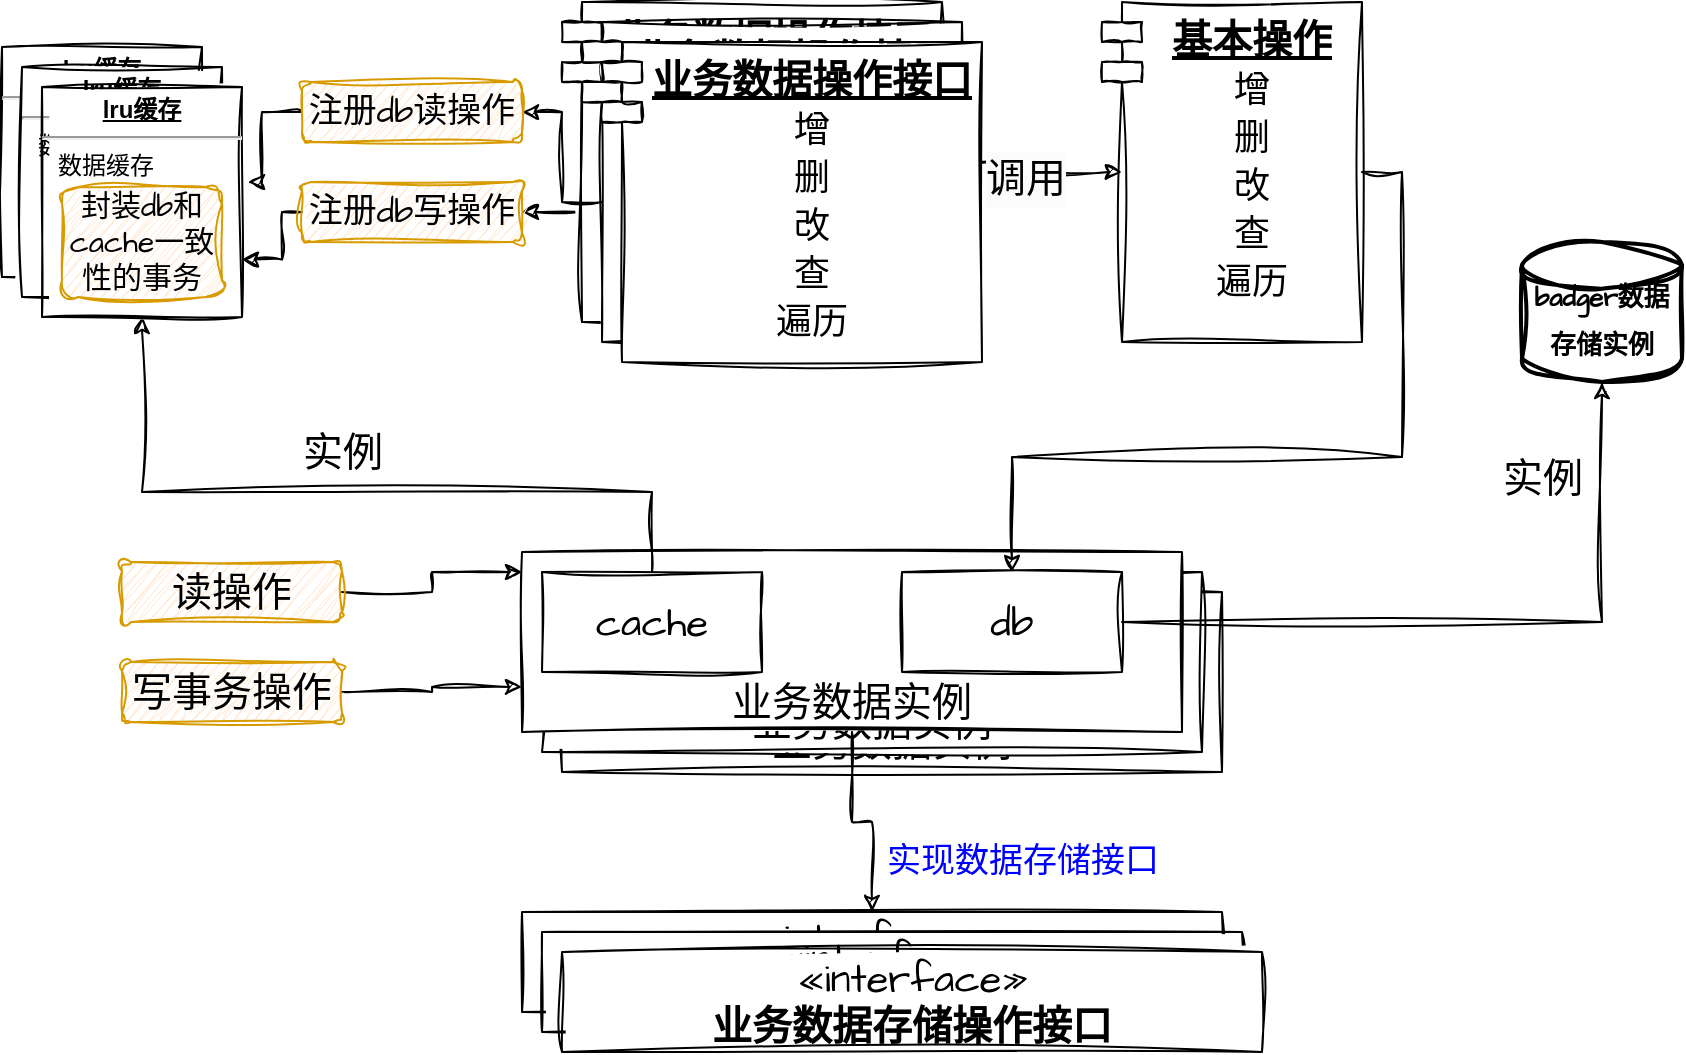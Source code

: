 <mxfile version="21.2.9" type="github">
  <diagram name="第 1 页" id="E3n1WXMuvQouduq9jZph">
    <mxGraphModel dx="1129" dy="673" grid="1" gridSize="10" guides="1" tooltips="1" connect="1" arrows="1" fold="1" page="1" pageScale="1" pageWidth="827" pageHeight="1169" math="0" shadow="0">
      <root>
        <mxCell id="0" />
        <mxCell id="1" parent="0" />
        <mxCell id="znZ222ZgF7L_4XlqrHwq-1" value="业务数据实例" style="html=1;whiteSpace=wrap;sketch=1;hachureGap=4;jiggle=2;curveFitting=1;fontFamily=Architects Daughter;fontSource=https%3A%2F%2Ffonts.googleapis.com%2Fcss%3Ffamily%3DArchitects%2BDaughter;fontSize=20;verticalAlign=bottom;" vertex="1" parent="1">
          <mxGeometry x="560" y="445" width="330" height="90" as="geometry" />
        </mxCell>
        <mxCell id="znZ222ZgF7L_4XlqrHwq-2" value="业务数据实例" style="html=1;whiteSpace=wrap;sketch=1;hachureGap=4;jiggle=2;curveFitting=1;fontFamily=Architects Daughter;fontSource=https%3A%2F%2Ffonts.googleapis.com%2Fcss%3Ffamily%3DArchitects%2BDaughter;fontSize=20;verticalAlign=bottom;" vertex="1" parent="1">
          <mxGeometry x="550" y="435" width="330" height="90" as="geometry" />
        </mxCell>
        <mxCell id="znZ222ZgF7L_4XlqrHwq-3" style="edgeStyle=orthogonalEdgeStyle;rounded=0;sketch=1;hachureGap=4;jiggle=2;curveFitting=1;orthogonalLoop=1;jettySize=auto;html=1;entryX=0.5;entryY=0;entryDx=0;entryDy=0;fontFamily=Architects Daughter;fontSource=https%3A%2F%2Ffonts.googleapis.com%2Fcss%3Ffamily%3DArchitects%2BDaughter;fontSize=16;" edge="1" parent="1" source="znZ222ZgF7L_4XlqrHwq-11" target="znZ222ZgF7L_4XlqrHwq-8">
          <mxGeometry relative="1" as="geometry" />
        </mxCell>
        <mxCell id="znZ222ZgF7L_4XlqrHwq-4" value="&lt;font face=&quot;Comic Sans MS&quot;&gt;&lt;u&gt;&lt;b&gt;基本操作&lt;/b&gt;&lt;/u&gt;&lt;/font&gt;&lt;br&gt;&lt;font style=&quot;font-size: 18px;&quot; face=&quot;Comic Sans MS&quot;&gt;增&lt;br&gt;删&lt;br&gt;改&lt;br&gt;查&lt;br&gt;遍历&lt;/font&gt;" style="shape=module;align=left;spacingLeft=20;align=center;verticalAlign=top;whiteSpace=wrap;html=1;sketch=1;hachureGap=4;jiggle=2;curveFitting=1;fontFamily=Architects Daughter;fontSource=https%3A%2F%2Ffonts.googleapis.com%2Fcss%3Ffamily%3DArchitects%2BDaughter;fontSize=20;" vertex="1" parent="1">
          <mxGeometry x="830" y="150" width="130" height="170" as="geometry" />
        </mxCell>
        <mxCell id="znZ222ZgF7L_4XlqrHwq-5" style="edgeStyle=orthogonalEdgeStyle;rounded=0;sketch=1;hachureGap=4;jiggle=2;curveFitting=1;orthogonalLoop=1;jettySize=auto;html=1;entryX=0;entryY=0.5;entryDx=10;entryDy=0;entryPerimeter=0;fontFamily=Architects Daughter;fontSource=https%3A%2F%2Ffonts.googleapis.com%2Fcss%3Ffamily%3DArchitects%2BDaughter;fontSize=16;" edge="1" parent="1" source="znZ222ZgF7L_4XlqrHwq-7" target="znZ222ZgF7L_4XlqrHwq-4">
          <mxGeometry relative="1" as="geometry" />
        </mxCell>
        <mxCell id="znZ222ZgF7L_4XlqrHwq-6" style="edgeStyle=orthogonalEdgeStyle;rounded=0;sketch=1;hachureGap=4;jiggle=2;curveFitting=1;orthogonalLoop=1;jettySize=auto;html=1;exitX=0;exitY=0.75;exitDx=10;exitDy=0;exitPerimeter=0;entryX=1;entryY=0.5;entryDx=0;entryDy=0;fontFamily=Architects Daughter;fontSource=https%3A%2F%2Ffonts.googleapis.com%2Fcss%3Ffamily%3DArchitects%2BDaughter;fontSize=16;" edge="1" parent="1" source="znZ222ZgF7L_4XlqrHwq-7" target="znZ222ZgF7L_4XlqrHwq-35">
          <mxGeometry relative="1" as="geometry">
            <Array as="points">
              <mxPoint x="570" y="255" />
            </Array>
          </mxGeometry>
        </mxCell>
        <mxCell id="znZ222ZgF7L_4XlqrHwq-7" value="&lt;font face=&quot;Comic Sans MS&quot;&gt;&lt;u&gt;&lt;b&gt;业务数据操作接口&lt;/b&gt;&lt;/u&gt;&lt;/font&gt;&lt;br&gt;&lt;font style=&quot;font-size: 18px;&quot; face=&quot;Comic Sans MS&quot;&gt;增&lt;br&gt;删&lt;br&gt;改&lt;br&gt;查&lt;br&gt;遍历&lt;/font&gt;" style="shape=module;align=left;spacingLeft=20;align=center;verticalAlign=top;whiteSpace=wrap;html=1;sketch=1;hachureGap=4;jiggle=2;curveFitting=1;fontFamily=Architects Daughter;fontSource=https%3A%2F%2Ffonts.googleapis.com%2Fcss%3Ffamily%3DArchitects%2BDaughter;fontSize=20;" vertex="1" parent="1">
          <mxGeometry x="560" y="150" width="190" height="160" as="geometry" />
        </mxCell>
        <mxCell id="znZ222ZgF7L_4XlqrHwq-8" value="«interface»&lt;br&gt;&lt;b&gt;业务数据存储操作接口&lt;/b&gt;" style="html=1;whiteSpace=wrap;sketch=1;hachureGap=4;jiggle=2;curveFitting=1;fontFamily=Architects Daughter;fontSource=https%3A%2F%2Ffonts.googleapis.com%2Fcss%3Ffamily%3DArchitects%2BDaughter;fontSize=20;" vertex="1" parent="1">
          <mxGeometry x="540" y="605" width="350" height="50" as="geometry" />
        </mxCell>
        <mxCell id="znZ222ZgF7L_4XlqrHwq-9" value="实现数据存储接口" style="text;html=1;align=center;verticalAlign=middle;resizable=0;points=[];autosize=1;strokeColor=none;fillColor=none;fontSize=17;fontFamily=Architects Daughter;fontColor=#0000FF;" vertex="1" parent="1">
          <mxGeometry x="710" y="565" width="160" height="30" as="geometry" />
        </mxCell>
        <mxCell id="znZ222ZgF7L_4XlqrHwq-10" value="&lt;span style=&quot;color: rgb(0, 0, 0); font-family: &amp;quot;Architects Daughter&amp;quot;; font-size: 20px; font-style: normal; font-variant-ligatures: normal; font-variant-caps: normal; font-weight: 400; letter-spacing: normal; orphans: 2; text-align: center; text-indent: 0px; text-transform: none; widows: 2; word-spacing: 0px; -webkit-text-stroke-width: 0px; background-color: rgb(251, 251, 251); text-decoration-thickness: initial; text-decoration-style: initial; text-decoration-color: initial; float: none; display: inline !important;&quot;&gt;调用&lt;/span&gt;" style="text;whiteSpace=wrap;html=1;fontSize=20;fontFamily=Architects Daughter;" vertex="1" parent="1">
          <mxGeometry x="770" y="220" width="70" height="50" as="geometry" />
        </mxCell>
        <mxCell id="znZ222ZgF7L_4XlqrHwq-11" value="业务数据实例" style="html=1;whiteSpace=wrap;sketch=1;hachureGap=4;jiggle=2;curveFitting=1;fontFamily=Architects Daughter;fontSource=https%3A%2F%2Ffonts.googleapis.com%2Fcss%3Ffamily%3DArchitects%2BDaughter;fontSize=20;verticalAlign=bottom;" vertex="1" parent="1">
          <mxGeometry x="540" y="425" width="330" height="90" as="geometry" />
        </mxCell>
        <mxCell id="znZ222ZgF7L_4XlqrHwq-12" value="&lt;p style=&quot;margin:0px;margin-top:4px;text-align:center;text-decoration:underline;&quot;&gt;&lt;b&gt;lru缓存&lt;/b&gt;&lt;/p&gt;&lt;hr&gt;&lt;p style=&quot;margin:0px;margin-left:8px;&quot;&gt;&lt;span style=&quot;background-color: initial;&quot;&gt;数据缓存&lt;/span&gt;&lt;br&gt;&lt;/p&gt;" style="verticalAlign=top;align=left;overflow=fill;fontSize=12;fontFamily=Helvetica;html=1;whiteSpace=wrap;sketch=1;hachureGap=4;jiggle=2;curveFitting=1;fontSource=https%3A%2F%2Ffonts.googleapis.com%2Fcss%3Ffamily%3DArchitects%2BDaughter;" vertex="1" parent="1">
          <mxGeometry x="280" y="172.5" width="100" height="115" as="geometry" />
        </mxCell>
        <mxCell id="znZ222ZgF7L_4XlqrHwq-13" style="edgeStyle=orthogonalEdgeStyle;rounded=0;sketch=1;hachureGap=4;jiggle=2;curveFitting=1;orthogonalLoop=1;jettySize=auto;html=1;entryX=0.5;entryY=1;entryDx=0;entryDy=0;fontFamily=Architects Daughter;fontSource=https%3A%2F%2Ffonts.googleapis.com%2Fcss%3Ffamily%3DArchitects%2BDaughter;fontSize=16;entryPerimeter=0;" edge="1" parent="1" source="znZ222ZgF7L_4XlqrHwq-14" target="znZ222ZgF7L_4XlqrHwq-22">
          <mxGeometry relative="1" as="geometry">
            <mxPoint x="1075" y="355" as="targetPoint" />
          </mxGeometry>
        </mxCell>
        <mxCell id="znZ222ZgF7L_4XlqrHwq-14" value="db" style="html=1;whiteSpace=wrap;sketch=1;hachureGap=4;jiggle=2;curveFitting=1;fontFamily=Architects Daughter;fontSource=https%3A%2F%2Ffonts.googleapis.com%2Fcss%3Ffamily%3DArchitects%2BDaughter;fontSize=20;" vertex="1" parent="1">
          <mxGeometry x="730" y="435" width="110" height="50" as="geometry" />
        </mxCell>
        <mxCell id="znZ222ZgF7L_4XlqrHwq-15" style="edgeStyle=orthogonalEdgeStyle;rounded=0;sketch=1;hachureGap=4;jiggle=2;curveFitting=1;orthogonalLoop=1;jettySize=auto;html=1;entryX=0.5;entryY=1;entryDx=0;entryDy=0;fontFamily=Architects Daughter;fontSource=https%3A%2F%2Ffonts.googleapis.com%2Fcss%3Ffamily%3DArchitects%2BDaughter;fontSize=16;" edge="1" parent="1" source="znZ222ZgF7L_4XlqrHwq-17" target="znZ222ZgF7L_4XlqrHwq-25">
          <mxGeometry relative="1" as="geometry">
            <Array as="points">
              <mxPoint x="605" y="395" />
              <mxPoint x="350" y="395" />
            </Array>
          </mxGeometry>
        </mxCell>
        <mxCell id="znZ222ZgF7L_4XlqrHwq-16" value="实例" style="edgeLabel;html=1;align=center;verticalAlign=middle;resizable=0;points=[];fontSize=20;fontFamily=Architects Daughter;" vertex="1" connectable="0" parent="znZ222ZgF7L_4XlqrHwq-15">
          <mxGeometry x="0.48" y="-2" relative="1" as="geometry">
            <mxPoint x="88" y="-18" as="offset" />
          </mxGeometry>
        </mxCell>
        <mxCell id="znZ222ZgF7L_4XlqrHwq-17" value="cache" style="html=1;whiteSpace=wrap;sketch=1;hachureGap=4;jiggle=2;curveFitting=1;fontFamily=Architects Daughter;fontSource=https%3A%2F%2Ffonts.googleapis.com%2Fcss%3Ffamily%3DArchitects%2BDaughter;fontSize=20;" vertex="1" parent="1">
          <mxGeometry x="550" y="435" width="110" height="50" as="geometry" />
        </mxCell>
        <mxCell id="znZ222ZgF7L_4XlqrHwq-18" value="实例" style="text;html=1;align=center;verticalAlign=middle;resizable=0;points=[];autosize=1;strokeColor=none;fillColor=none;fontSize=20;fontFamily=Architects Daughter;" vertex="1" parent="1">
          <mxGeometry x="1020" y="368" width="60" height="40" as="geometry" />
        </mxCell>
        <mxCell id="znZ222ZgF7L_4XlqrHwq-19" value="&lt;font face=&quot;Comic Sans MS&quot;&gt;&lt;u&gt;&lt;b&gt;业务数据操作接口&lt;/b&gt;&lt;/u&gt;&lt;/font&gt;&lt;br&gt;&lt;font style=&quot;font-size: 18px;&quot; face=&quot;Comic Sans MS&quot;&gt;增&lt;br&gt;删&lt;br&gt;改&lt;br&gt;查&lt;br&gt;遍历&lt;/font&gt;" style="shape=module;align=left;spacingLeft=20;align=center;verticalAlign=top;whiteSpace=wrap;html=1;sketch=1;hachureGap=4;jiggle=2;curveFitting=1;fontFamily=Architects Daughter;fontSource=https%3A%2F%2Ffonts.googleapis.com%2Fcss%3Ffamily%3DArchitects%2BDaughter;fontSize=20;" vertex="1" parent="1">
          <mxGeometry x="570" y="160" width="190" height="160" as="geometry" />
        </mxCell>
        <mxCell id="znZ222ZgF7L_4XlqrHwq-20" style="edgeStyle=orthogonalEdgeStyle;rounded=0;sketch=1;hachureGap=4;jiggle=2;curveFitting=1;orthogonalLoop=1;jettySize=auto;html=1;entryX=1;entryY=0.5;entryDx=0;entryDy=0;fontFamily=Architects Daughter;fontSource=https%3A%2F%2Ffonts.googleapis.com%2Fcss%3Ffamily%3DArchitects%2BDaughter;fontSize=16;" edge="1" parent="1" source="znZ222ZgF7L_4XlqrHwq-21" target="znZ222ZgF7L_4XlqrHwq-33">
          <mxGeometry relative="1" as="geometry" />
        </mxCell>
        <mxCell id="znZ222ZgF7L_4XlqrHwq-21" value="&lt;font face=&quot;Comic Sans MS&quot;&gt;&lt;u&gt;&lt;b&gt;业务数据操作接口&lt;/b&gt;&lt;/u&gt;&lt;/font&gt;&lt;br&gt;&lt;font style=&quot;font-size: 18px;&quot; face=&quot;Comic Sans MS&quot;&gt;增&lt;br&gt;删&lt;br&gt;改&lt;br&gt;查&lt;br&gt;遍历&lt;/font&gt;" style="shape=module;align=left;spacingLeft=20;align=center;verticalAlign=top;whiteSpace=wrap;html=1;sketch=1;hachureGap=4;jiggle=2;curveFitting=1;fontFamily=Architects Daughter;fontSource=https%3A%2F%2Ffonts.googleapis.com%2Fcss%3Ffamily%3DArchitects%2BDaughter;fontSize=20;" vertex="1" parent="1">
          <mxGeometry x="580" y="170" width="190" height="160" as="geometry" />
        </mxCell>
        <mxCell id="znZ222ZgF7L_4XlqrHwq-22" value="&lt;p style=&quot;border-color: var(--border-color); margin: 4px 0px 0px;&quot;&gt;&lt;b style=&quot;border-color: var(--border-color);&quot;&gt;&lt;font style=&quot;font-size: 13px;&quot;&gt;badger数据存储实例&lt;/font&gt;&lt;/b&gt;&lt;/p&gt;" style="strokeWidth=2;html=1;shape=mxgraph.flowchart.database;whiteSpace=wrap;sketch=1;hachureGap=4;jiggle=2;curveFitting=1;fontFamily=Architects Daughter;fontSource=https%3A%2F%2Ffonts.googleapis.com%2Fcss%3Ffamily%3DArchitects%2BDaughter;fontSize=20;" vertex="1" parent="1">
          <mxGeometry x="1040" y="270" width="80" height="70" as="geometry" />
        </mxCell>
        <mxCell id="znZ222ZgF7L_4XlqrHwq-23" style="edgeStyle=orthogonalEdgeStyle;rounded=0;sketch=1;hachureGap=4;jiggle=2;curveFitting=1;orthogonalLoop=1;jettySize=auto;html=1;exitX=1;exitY=0.5;exitDx=0;exitDy=0;fontFamily=Architects Daughter;fontSource=https%3A%2F%2Ffonts.googleapis.com%2Fcss%3Ffamily%3DArchitects%2BDaughter;fontSize=16;entryX=0.5;entryY=0;entryDx=0;entryDy=0;" edge="1" parent="1" source="znZ222ZgF7L_4XlqrHwq-4" target="znZ222ZgF7L_4XlqrHwq-14">
          <mxGeometry relative="1" as="geometry">
            <mxPoint x="785" y="445" as="targetPoint" />
          </mxGeometry>
        </mxCell>
        <mxCell id="znZ222ZgF7L_4XlqrHwq-24" value="&lt;p style=&quot;margin:0px;margin-top:4px;text-align:center;text-decoration:underline;&quot;&gt;&lt;b&gt;lru缓存&lt;/b&gt;&lt;/p&gt;&lt;hr&gt;&lt;p style=&quot;margin:0px;margin-left:8px;&quot;&gt;&lt;span style=&quot;background-color: initial;&quot;&gt;数据缓存&lt;/span&gt;&lt;br&gt;&lt;/p&gt;" style="verticalAlign=top;align=left;overflow=fill;fontSize=12;fontFamily=Helvetica;html=1;whiteSpace=wrap;sketch=1;hachureGap=4;jiggle=2;curveFitting=1;fontSource=https%3A%2F%2Ffonts.googleapis.com%2Fcss%3Ffamily%3DArchitects%2BDaughter;" vertex="1" parent="1">
          <mxGeometry x="290" y="182.5" width="100" height="115" as="geometry" />
        </mxCell>
        <mxCell id="znZ222ZgF7L_4XlqrHwq-25" value="&lt;p style=&quot;margin:0px;margin-top:4px;text-align:center;text-decoration:underline;&quot;&gt;&lt;b&gt;lru缓存&lt;/b&gt;&lt;/p&gt;&lt;hr&gt;&lt;p style=&quot;margin:0px;margin-left:8px;&quot;&gt;&lt;span style=&quot;background-color: initial;&quot;&gt;数据缓存&lt;/span&gt;&lt;br&gt;&lt;/p&gt;" style="verticalAlign=top;align=left;overflow=fill;fontSize=12;fontFamily=Helvetica;html=1;whiteSpace=wrap;sketch=1;hachureGap=4;jiggle=2;curveFitting=1;fontSource=https%3A%2F%2Ffonts.googleapis.com%2Fcss%3Ffamily%3DArchitects%2BDaughter;" vertex="1" parent="1">
          <mxGeometry x="300" y="192.5" width="100" height="115" as="geometry" />
        </mxCell>
        <mxCell id="znZ222ZgF7L_4XlqrHwq-26" value="«interface»&lt;br&gt;&lt;b&gt;业务数据存储操作接口&lt;/b&gt;" style="html=1;whiteSpace=wrap;sketch=1;hachureGap=4;jiggle=2;curveFitting=1;fontFamily=Architects Daughter;fontSource=https%3A%2F%2Ffonts.googleapis.com%2Fcss%3Ffamily%3DArchitects%2BDaughter;fontSize=20;" vertex="1" parent="1">
          <mxGeometry x="550" y="615" width="350" height="50" as="geometry" />
        </mxCell>
        <mxCell id="znZ222ZgF7L_4XlqrHwq-27" value="«interface»&lt;br&gt;&lt;b&gt;业务数据存储操作接口&lt;/b&gt;" style="html=1;whiteSpace=wrap;sketch=1;hachureGap=4;jiggle=2;curveFitting=1;fontFamily=Architects Daughter;fontSource=https%3A%2F%2Ffonts.googleapis.com%2Fcss%3Ffamily%3DArchitects%2BDaughter;fontSize=20;" vertex="1" parent="1">
          <mxGeometry x="560" y="625" width="350" height="50" as="geometry" />
        </mxCell>
        <mxCell id="znZ222ZgF7L_4XlqrHwq-28" style="edgeStyle=orthogonalEdgeStyle;rounded=0;sketch=1;hachureGap=4;jiggle=2;curveFitting=1;orthogonalLoop=1;jettySize=auto;html=1;entryX=0;entryY=0.111;entryDx=0;entryDy=0;entryPerimeter=0;fontFamily=Architects Daughter;fontSource=https%3A%2F%2Ffonts.googleapis.com%2Fcss%3Ffamily%3DArchitects%2BDaughter;fontSize=16;" edge="1" parent="1" source="znZ222ZgF7L_4XlqrHwq-29" target="znZ222ZgF7L_4XlqrHwq-11">
          <mxGeometry relative="1" as="geometry" />
        </mxCell>
        <mxCell id="znZ222ZgF7L_4XlqrHwq-29" value="读操作" style="rounded=1;whiteSpace=wrap;html=1;sketch=1;hachureGap=4;jiggle=2;curveFitting=1;fontFamily=Architects Daughter;fontSource=https%3A%2F%2Ffonts.googleapis.com%2Fcss%3Ffamily%3DArchitects%2BDaughter;fontSize=20;fillColor=#ffe6cc;strokeColor=#d79b00;" vertex="1" parent="1">
          <mxGeometry x="340" y="430" width="110" height="30" as="geometry" />
        </mxCell>
        <mxCell id="znZ222ZgF7L_4XlqrHwq-30" style="edgeStyle=orthogonalEdgeStyle;rounded=0;sketch=1;hachureGap=4;jiggle=2;curveFitting=1;orthogonalLoop=1;jettySize=auto;html=1;exitX=1;exitY=0.5;exitDx=0;exitDy=0;entryX=0;entryY=0.75;entryDx=0;entryDy=0;fontFamily=Architects Daughter;fontSource=https%3A%2F%2Ffonts.googleapis.com%2Fcss%3Ffamily%3DArchitects%2BDaughter;fontSize=16;" edge="1" parent="1" source="znZ222ZgF7L_4XlqrHwq-31" target="znZ222ZgF7L_4XlqrHwq-11">
          <mxGeometry relative="1" as="geometry" />
        </mxCell>
        <mxCell id="znZ222ZgF7L_4XlqrHwq-31" value="写事务操作" style="rounded=1;whiteSpace=wrap;html=1;sketch=1;hachureGap=4;jiggle=2;curveFitting=1;fontFamily=Architects Daughter;fontSource=https%3A%2F%2Ffonts.googleapis.com%2Fcss%3Ffamily%3DArchitects%2BDaughter;fontSize=20;fillColor=#ffe6cc;strokeColor=#d79b00;" vertex="1" parent="1">
          <mxGeometry x="340" y="480" width="110" height="30" as="geometry" />
        </mxCell>
        <mxCell id="znZ222ZgF7L_4XlqrHwq-32" style="edgeStyle=orthogonalEdgeStyle;rounded=0;sketch=1;hachureGap=4;jiggle=2;curveFitting=1;orthogonalLoop=1;jettySize=auto;html=1;entryX=1.03;entryY=0.413;entryDx=0;entryDy=0;entryPerimeter=0;fontFamily=Architects Daughter;fontSource=https%3A%2F%2Ffonts.googleapis.com%2Fcss%3Ffamily%3DArchitects%2BDaughter;fontSize=16;" edge="1" parent="1" source="znZ222ZgF7L_4XlqrHwq-33" target="znZ222ZgF7L_4XlqrHwq-25">
          <mxGeometry relative="1" as="geometry" />
        </mxCell>
        <mxCell id="znZ222ZgF7L_4XlqrHwq-33" value="注册db读操作" style="rounded=1;whiteSpace=wrap;html=1;sketch=1;hachureGap=4;jiggle=2;curveFitting=1;fontFamily=Architects Daughter;fontSource=https%3A%2F%2Ffonts.googleapis.com%2Fcss%3Ffamily%3DArchitects%2BDaughter;fontSize=17;fillColor=#ffe6cc;strokeColor=#d79b00;" vertex="1" parent="1">
          <mxGeometry x="430" y="190" width="110" height="30" as="geometry" />
        </mxCell>
        <mxCell id="znZ222ZgF7L_4XlqrHwq-34" style="edgeStyle=orthogonalEdgeStyle;rounded=0;sketch=1;hachureGap=4;jiggle=2;curveFitting=1;orthogonalLoop=1;jettySize=auto;html=1;exitX=0;exitY=0.5;exitDx=0;exitDy=0;entryX=1;entryY=0.75;entryDx=0;entryDy=0;fontFamily=Architects Daughter;fontSource=https%3A%2F%2Ffonts.googleapis.com%2Fcss%3Ffamily%3DArchitects%2BDaughter;fontSize=16;" edge="1" parent="1" source="znZ222ZgF7L_4XlqrHwq-35" target="znZ222ZgF7L_4XlqrHwq-25">
          <mxGeometry relative="1" as="geometry">
            <Array as="points">
              <mxPoint x="420" y="255" />
              <mxPoint x="420" y="279" />
            </Array>
          </mxGeometry>
        </mxCell>
        <mxCell id="znZ222ZgF7L_4XlqrHwq-35" value="注册db写操作" style="rounded=1;whiteSpace=wrap;html=1;sketch=1;hachureGap=4;jiggle=2;curveFitting=1;fontFamily=Architects Daughter;fontSource=https%3A%2F%2Ffonts.googleapis.com%2Fcss%3Ffamily%3DArchitects%2BDaughter;fontSize=17;fillColor=#ffe6cc;strokeColor=#d79b00;" vertex="1" parent="1">
          <mxGeometry x="430" y="240" width="110" height="30" as="geometry" />
        </mxCell>
        <mxCell id="znZ222ZgF7L_4XlqrHwq-36" value="封装db和cache一致性的事务" style="rounded=1;whiteSpace=wrap;html=1;sketch=1;hachureGap=4;jiggle=2;curveFitting=1;fontFamily=Architects Daughter;fontSource=https%3A%2F%2Ffonts.googleapis.com%2Fcss%3Ffamily%3DArchitects%2BDaughter;fontSize=15;fillColor=#ffe6cc;strokeColor=#d79b00;" vertex="1" parent="1">
          <mxGeometry x="310" y="242.5" width="80" height="55" as="geometry" />
        </mxCell>
      </root>
    </mxGraphModel>
  </diagram>
</mxfile>
